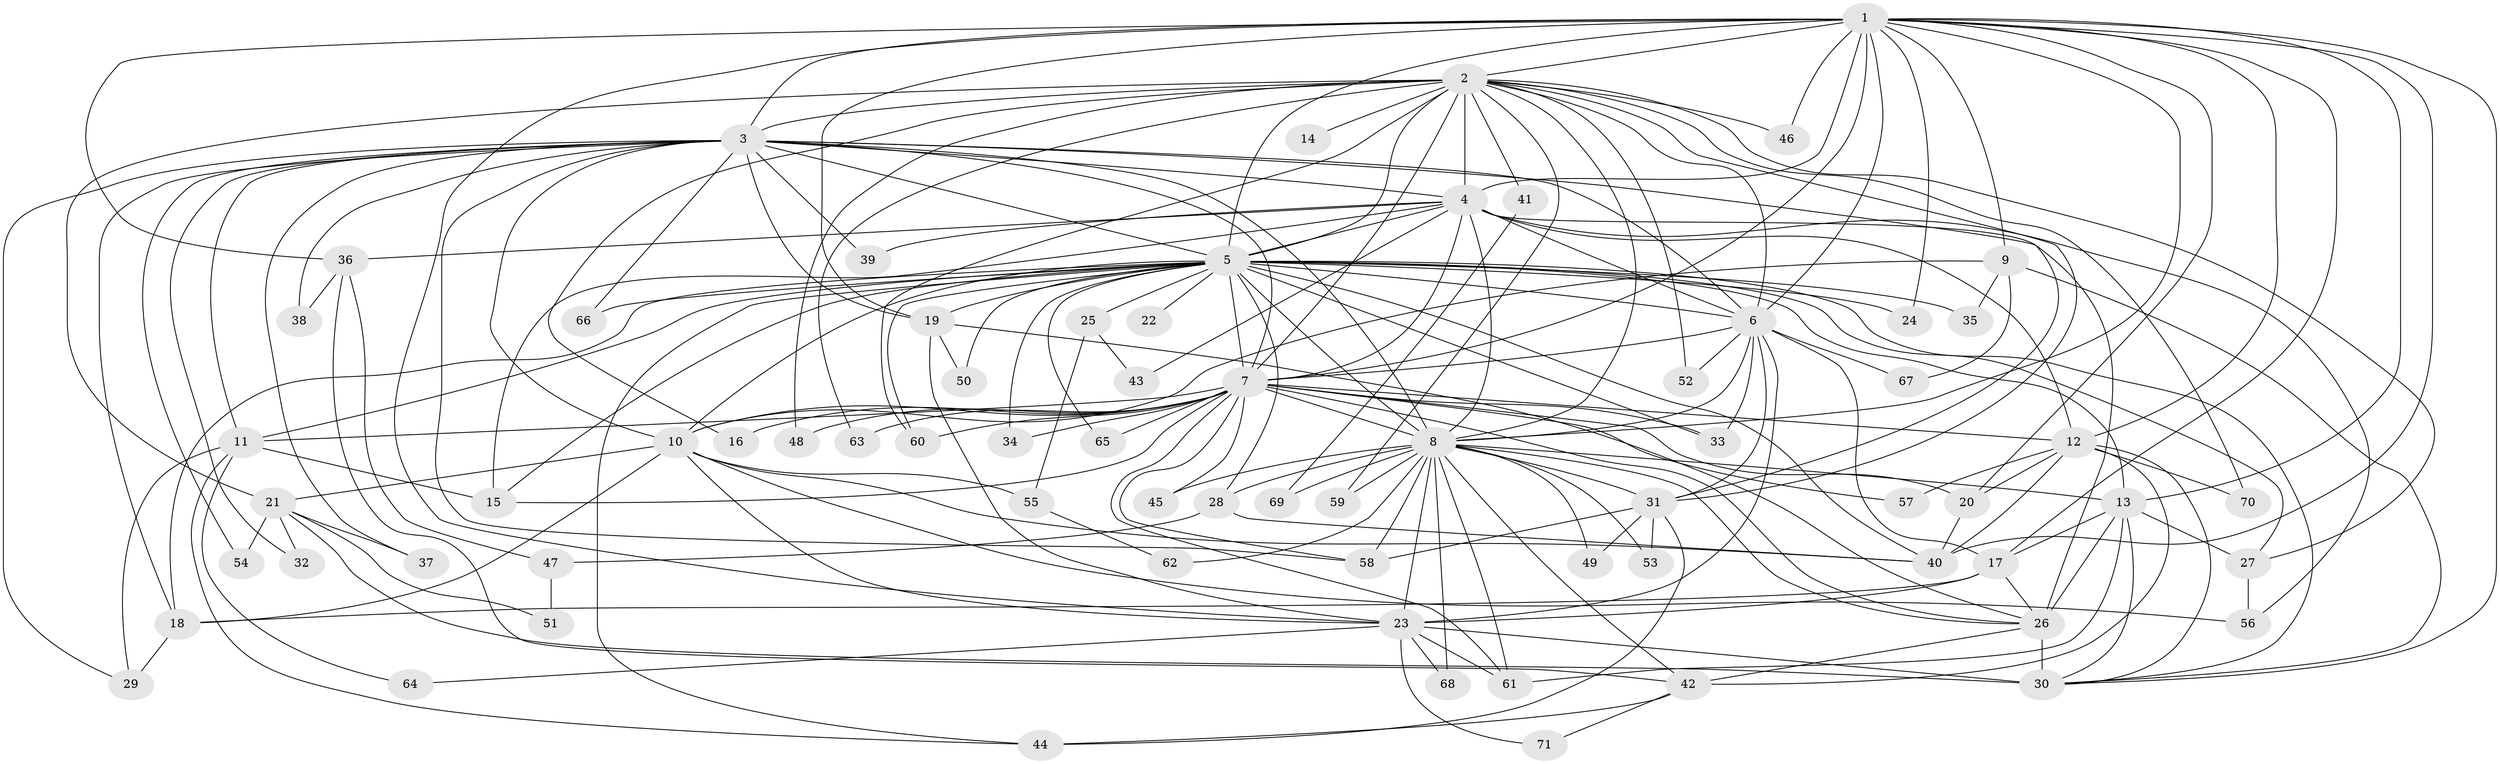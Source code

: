 // original degree distribution, {18: 0.02127659574468085, 25: 0.014184397163120567, 26: 0.0070921985815602835, 38: 0.0070921985815602835, 24: 0.0070921985815602835, 21: 0.014184397163120567, 3: 0.16312056737588654, 7: 0.014184397163120567, 4: 0.09219858156028368, 6: 0.03546099290780142, 2: 0.5815602836879432, 10: 0.0070921985815602835, 9: 0.014184397163120567, 13: 0.0070921985815602835, 5: 0.014184397163120567}
// Generated by graph-tools (version 1.1) at 2025/49/03/04/25 22:49:38]
// undirected, 71 vertices, 194 edges
graph export_dot {
  node [color=gray90,style=filled];
  1;
  2;
  3;
  4;
  5;
  6;
  7;
  8;
  9;
  10;
  11;
  12;
  13;
  14;
  15;
  16;
  17;
  18;
  19;
  20;
  21;
  22;
  23;
  24;
  25;
  26;
  27;
  28;
  29;
  30;
  31;
  32;
  33;
  34;
  35;
  36;
  37;
  38;
  39;
  40;
  41;
  42;
  43;
  44;
  45;
  46;
  47;
  48;
  49;
  50;
  51;
  52;
  53;
  54;
  55;
  56;
  57;
  58;
  59;
  60;
  61;
  62;
  63;
  64;
  65;
  66;
  67;
  68;
  69;
  70;
  71;
  1 -- 2 [weight=3.0];
  1 -- 3 [weight=2.0];
  1 -- 4 [weight=2.0];
  1 -- 5 [weight=4.0];
  1 -- 6 [weight=2.0];
  1 -- 7 [weight=4.0];
  1 -- 8 [weight=2.0];
  1 -- 9 [weight=2.0];
  1 -- 12 [weight=1.0];
  1 -- 13 [weight=1.0];
  1 -- 17 [weight=1.0];
  1 -- 19 [weight=1.0];
  1 -- 20 [weight=1.0];
  1 -- 23 [weight=1.0];
  1 -- 24 [weight=1.0];
  1 -- 30 [weight=2.0];
  1 -- 36 [weight=2.0];
  1 -- 40 [weight=5.0];
  1 -- 46 [weight=1.0];
  2 -- 3 [weight=1.0];
  2 -- 4 [weight=2.0];
  2 -- 5 [weight=1.0];
  2 -- 6 [weight=1.0];
  2 -- 7 [weight=2.0];
  2 -- 8 [weight=1.0];
  2 -- 14 [weight=1.0];
  2 -- 16 [weight=1.0];
  2 -- 21 [weight=1.0];
  2 -- 27 [weight=1.0];
  2 -- 31 [weight=1.0];
  2 -- 41 [weight=1.0];
  2 -- 46 [weight=1.0];
  2 -- 48 [weight=1.0];
  2 -- 52 [weight=1.0];
  2 -- 59 [weight=1.0];
  2 -- 60 [weight=1.0];
  2 -- 63 [weight=2.0];
  2 -- 70 [weight=1.0];
  3 -- 4 [weight=1.0];
  3 -- 5 [weight=1.0];
  3 -- 6 [weight=2.0];
  3 -- 7 [weight=2.0];
  3 -- 8 [weight=3.0];
  3 -- 10 [weight=2.0];
  3 -- 11 [weight=1.0];
  3 -- 18 [weight=1.0];
  3 -- 19 [weight=1.0];
  3 -- 29 [weight=1.0];
  3 -- 31 [weight=1.0];
  3 -- 32 [weight=1.0];
  3 -- 37 [weight=1.0];
  3 -- 38 [weight=1.0];
  3 -- 39 [weight=1.0];
  3 -- 54 [weight=1.0];
  3 -- 58 [weight=1.0];
  3 -- 66 [weight=1.0];
  4 -- 5 [weight=1.0];
  4 -- 6 [weight=2.0];
  4 -- 7 [weight=2.0];
  4 -- 8 [weight=1.0];
  4 -- 12 [weight=1.0];
  4 -- 15 [weight=1.0];
  4 -- 26 [weight=1.0];
  4 -- 36 [weight=1.0];
  4 -- 39 [weight=1.0];
  4 -- 43 [weight=1.0];
  4 -- 56 [weight=1.0];
  5 -- 6 [weight=1.0];
  5 -- 7 [weight=2.0];
  5 -- 8 [weight=3.0];
  5 -- 10 [weight=1.0];
  5 -- 11 [weight=1.0];
  5 -- 13 [weight=1.0];
  5 -- 15 [weight=1.0];
  5 -- 18 [weight=2.0];
  5 -- 19 [weight=1.0];
  5 -- 22 [weight=1.0];
  5 -- 24 [weight=1.0];
  5 -- 25 [weight=1.0];
  5 -- 27 [weight=2.0];
  5 -- 28 [weight=1.0];
  5 -- 30 [weight=1.0];
  5 -- 33 [weight=1.0];
  5 -- 34 [weight=1.0];
  5 -- 35 [weight=1.0];
  5 -- 40 [weight=1.0];
  5 -- 44 [weight=1.0];
  5 -- 50 [weight=1.0];
  5 -- 60 [weight=1.0];
  5 -- 65 [weight=1.0];
  5 -- 66 [weight=1.0];
  6 -- 7 [weight=3.0];
  6 -- 8 [weight=1.0];
  6 -- 17 [weight=1.0];
  6 -- 23 [weight=1.0];
  6 -- 31 [weight=1.0];
  6 -- 33 [weight=1.0];
  6 -- 52 [weight=1.0];
  6 -- 67 [weight=1.0];
  7 -- 8 [weight=8.0];
  7 -- 10 [weight=1.0];
  7 -- 11 [weight=1.0];
  7 -- 12 [weight=2.0];
  7 -- 15 [weight=1.0];
  7 -- 16 [weight=2.0];
  7 -- 20 [weight=1.0];
  7 -- 26 [weight=1.0];
  7 -- 33 [weight=1.0];
  7 -- 34 [weight=1.0];
  7 -- 45 [weight=1.0];
  7 -- 48 [weight=1.0];
  7 -- 57 [weight=1.0];
  7 -- 58 [weight=1.0];
  7 -- 60 [weight=1.0];
  7 -- 61 [weight=1.0];
  7 -- 63 [weight=1.0];
  7 -- 65 [weight=1.0];
  8 -- 13 [weight=1.0];
  8 -- 23 [weight=1.0];
  8 -- 26 [weight=1.0];
  8 -- 28 [weight=1.0];
  8 -- 31 [weight=1.0];
  8 -- 42 [weight=1.0];
  8 -- 45 [weight=1.0];
  8 -- 49 [weight=1.0];
  8 -- 53 [weight=1.0];
  8 -- 58 [weight=1.0];
  8 -- 59 [weight=1.0];
  8 -- 61 [weight=1.0];
  8 -- 62 [weight=1.0];
  8 -- 68 [weight=1.0];
  8 -- 69 [weight=1.0];
  9 -- 10 [weight=1.0];
  9 -- 30 [weight=1.0];
  9 -- 35 [weight=1.0];
  9 -- 67 [weight=1.0];
  10 -- 18 [weight=1.0];
  10 -- 21 [weight=1.0];
  10 -- 23 [weight=1.0];
  10 -- 40 [weight=1.0];
  10 -- 55 [weight=1.0];
  10 -- 56 [weight=1.0];
  11 -- 15 [weight=1.0];
  11 -- 29 [weight=2.0];
  11 -- 44 [weight=1.0];
  11 -- 64 [weight=1.0];
  12 -- 20 [weight=1.0];
  12 -- 30 [weight=1.0];
  12 -- 40 [weight=1.0];
  12 -- 42 [weight=1.0];
  12 -- 57 [weight=1.0];
  12 -- 70 [weight=1.0];
  13 -- 17 [weight=1.0];
  13 -- 26 [weight=1.0];
  13 -- 27 [weight=4.0];
  13 -- 30 [weight=1.0];
  13 -- 61 [weight=1.0];
  17 -- 18 [weight=4.0];
  17 -- 23 [weight=1.0];
  17 -- 26 [weight=1.0];
  18 -- 29 [weight=1.0];
  19 -- 23 [weight=1.0];
  19 -- 26 [weight=1.0];
  19 -- 50 [weight=1.0];
  20 -- 40 [weight=1.0];
  21 -- 30 [weight=1.0];
  21 -- 32 [weight=1.0];
  21 -- 37 [weight=1.0];
  21 -- 51 [weight=1.0];
  21 -- 54 [weight=1.0];
  23 -- 30 [weight=1.0];
  23 -- 61 [weight=1.0];
  23 -- 64 [weight=1.0];
  23 -- 68 [weight=1.0];
  23 -- 71 [weight=1.0];
  25 -- 43 [weight=1.0];
  25 -- 55 [weight=1.0];
  26 -- 30 [weight=7.0];
  26 -- 42 [weight=1.0];
  27 -- 56 [weight=1.0];
  28 -- 40 [weight=1.0];
  28 -- 47 [weight=1.0];
  31 -- 44 [weight=1.0];
  31 -- 49 [weight=1.0];
  31 -- 53 [weight=1.0];
  31 -- 58 [weight=1.0];
  36 -- 38 [weight=1.0];
  36 -- 42 [weight=2.0];
  36 -- 47 [weight=1.0];
  41 -- 69 [weight=1.0];
  42 -- 44 [weight=1.0];
  42 -- 71 [weight=1.0];
  47 -- 51 [weight=1.0];
  55 -- 62 [weight=1.0];
}
